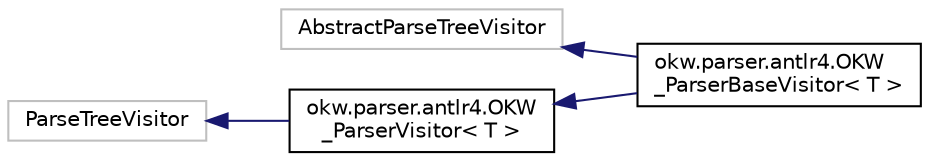 digraph "Grafische Darstellung der Klassenhierarchie"
{
 // INTERACTIVE_SVG=YES
 // LATEX_PDF_SIZE
  edge [fontname="Helvetica",fontsize="10",labelfontname="Helvetica",labelfontsize="10"];
  node [fontname="Helvetica",fontsize="10",shape=record];
  rankdir="LR";
  Node260 [label="AbstractParseTreeVisitor",height=0.2,width=0.4,color="grey75", fillcolor="white", style="filled",tooltip=" "];
  Node260 -> Node1 [dir="back",color="midnightblue",fontsize="10",style="solid",fontname="Helvetica"];
  Node1 [label="okw.parser.antlr4.OKW\l_ParserBaseVisitor\< T \>",height=0.2,width=0.4,color="black", fillcolor="white", style="filled",URL="$classokw_1_1parser_1_1antlr4_1_1_o_k_w___parser_base_visitor.html",tooltip="This class provides an empty implementation of OKW_ParserVisitor, which can be extended to create a v..."];
  Node255 [label="ParseTreeVisitor",height=0.2,width=0.4,color="grey75", fillcolor="white", style="filled",tooltip=" "];
  Node255 -> Node0 [dir="back",color="midnightblue",fontsize="10",style="solid",fontname="Helvetica"];
  Node0 [label="okw.parser.antlr4.OKW\l_ParserVisitor\< T \>",height=0.2,width=0.4,color="black", fillcolor="white", style="filled",URL="$interfaceokw_1_1parser_1_1antlr4_1_1_o_k_w___parser_visitor.html",tooltip="This interface defines a complete generic visitor for a parse tree produced by OKW_Parser."];
  Node0 -> Node1 [dir="back",color="midnightblue",fontsize="10",style="solid",fontname="Helvetica"];
}
